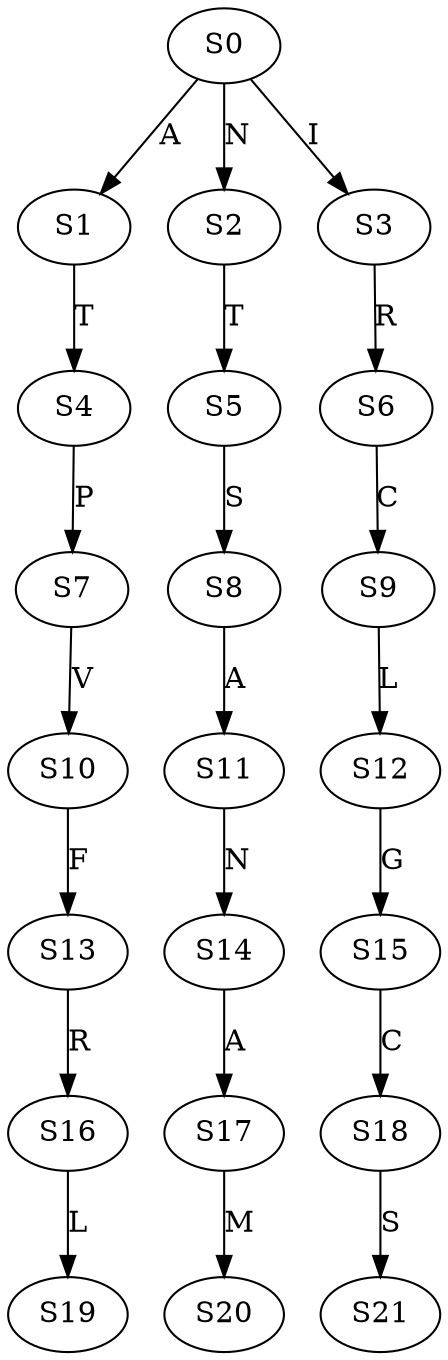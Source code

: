 strict digraph  {
	S0 -> S1 [ label = A ];
	S0 -> S2 [ label = N ];
	S0 -> S3 [ label = I ];
	S1 -> S4 [ label = T ];
	S2 -> S5 [ label = T ];
	S3 -> S6 [ label = R ];
	S4 -> S7 [ label = P ];
	S5 -> S8 [ label = S ];
	S6 -> S9 [ label = C ];
	S7 -> S10 [ label = V ];
	S8 -> S11 [ label = A ];
	S9 -> S12 [ label = L ];
	S10 -> S13 [ label = F ];
	S11 -> S14 [ label = N ];
	S12 -> S15 [ label = G ];
	S13 -> S16 [ label = R ];
	S14 -> S17 [ label = A ];
	S15 -> S18 [ label = C ];
	S16 -> S19 [ label = L ];
	S17 -> S20 [ label = M ];
	S18 -> S21 [ label = S ];
}
